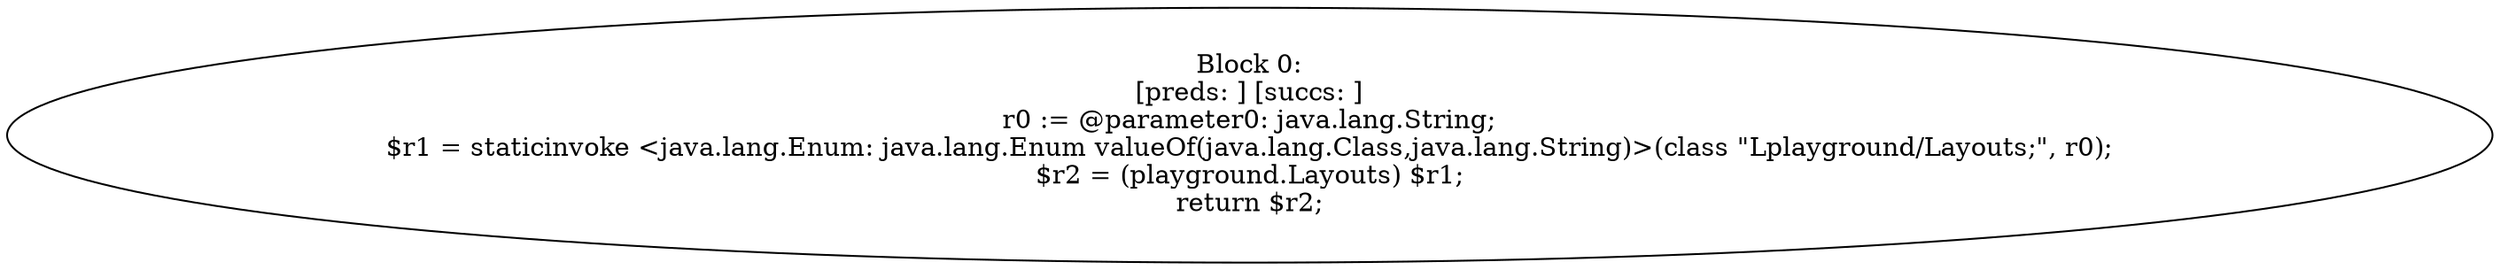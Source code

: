 digraph "unitGraph" {
    "Block 0:
[preds: ] [succs: ]
r0 := @parameter0: java.lang.String;
$r1 = staticinvoke <java.lang.Enum: java.lang.Enum valueOf(java.lang.Class,java.lang.String)>(class \"Lplayground/Layouts;\", r0);
$r2 = (playground.Layouts) $r1;
return $r2;
"
}
